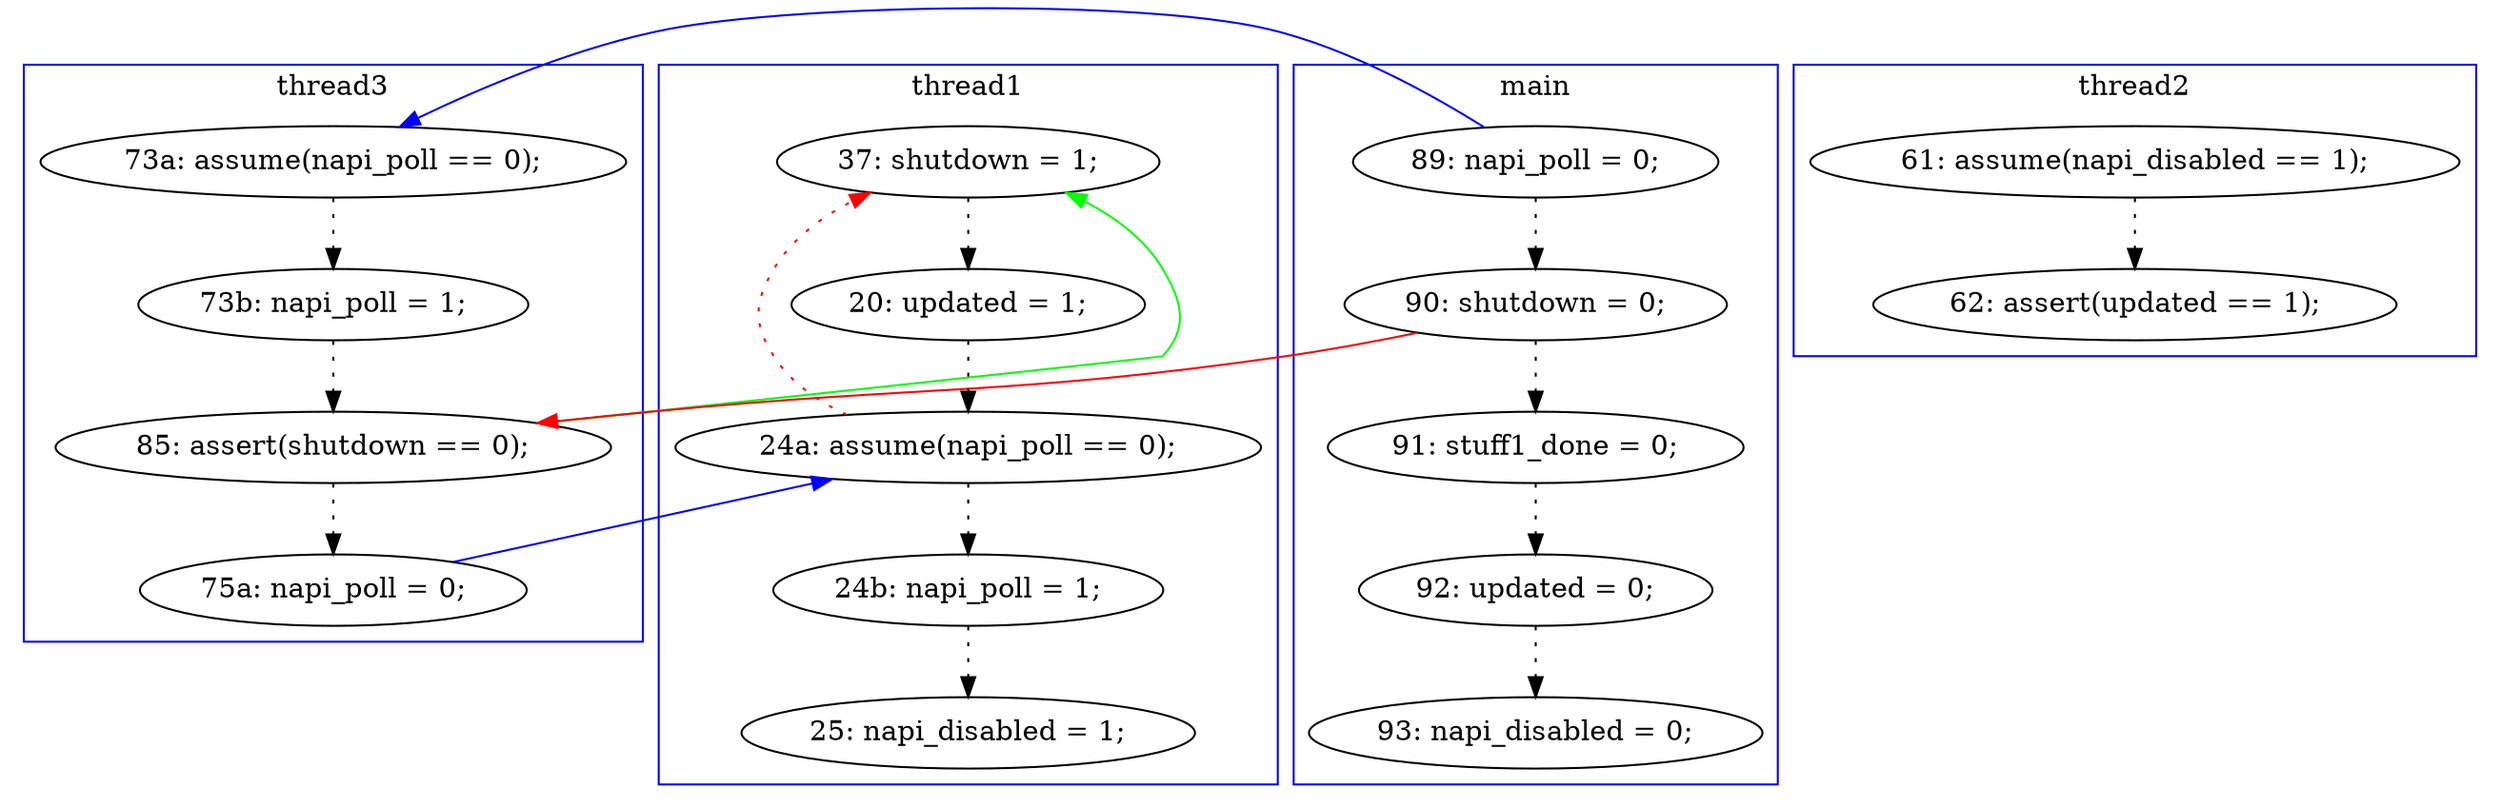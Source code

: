 digraph ProofObject {
	37 -> 38 [color = Blue, constraint = false]
	5 -> 6 [style = dotted, color = black]
	39 -> 40 [style = dotted, color = black]
	13 -> 14 [style = dotted, color = black]
	2 -> 13 [color = Blue, constraint = false]
	14 -> 20 [style = dotted, color = black]
	20 -> 21 [color = Green, constraint = false]
	3 -> 20 [color = Red, constraint = false]
	2 -> 3 [style = dotted, color = black]
	29 -> 38 [style = dotted, color = black]
	38 -> 21 [style = dotted, color = red, constraint = false]
	38 -> 39 [style = dotted, color = black]
	21 -> 29 [style = dotted, color = black]
	20 -> 37 [style = dotted, color = black]
	4 -> 5 [style = dotted, color = black]
	3 -> 4 [style = dotted, color = black]
	41 -> 42 [style = dotted, color = black]
	subgraph cluster2 {
		label = thread2
		color = blue
		41  [label = "61: assume(napi_disabled == 1);"]
		42  [label = "62: assert(updated == 1);"]
	}
	subgraph cluster0 {
		label = main
		color = blue
		5  [label = "92: updated = 0;"]
		4  [label = "91: stuff1_done = 0;"]
		6  [label = "93: napi_disabled = 0;"]
		2  [label = "89: napi_poll = 0;"]
		3  [label = "90: shutdown = 0;"]
	}
	subgraph cluster1 {
		label = thread1
		color = blue
		21  [label = "37: shutdown = 1;"]
		29  [label = "20: updated = 1;"]
		40  [label = "25: napi_disabled = 1;"]
		39  [label = "24b: napi_poll = 1;"]
		38  [label = "24a: assume(napi_poll == 0);"]
	}
	subgraph cluster3 {
		label = thread3
		color = blue
		13  [label = "73a: assume(napi_poll == 0);"]
		14  [label = "73b: napi_poll = 1;"]
		37  [label = "75a: napi_poll = 0;"]
		20  [label = "85: assert(shutdown == 0);"]
	}
}